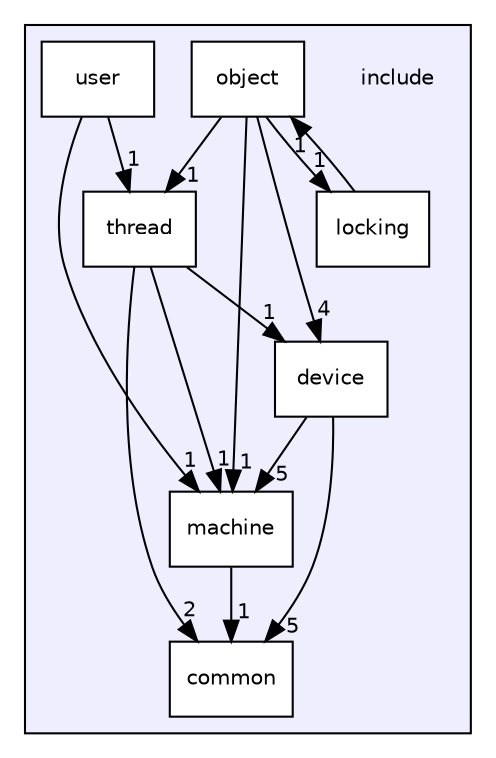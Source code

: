 digraph "include" {
  bgcolor=transparent;
  compound=true
  node [ fontsize="10", fontname="Helvetica"];
  edge [ labelfontsize="10", labelfontname="Helvetica"];
  subgraph clusterdir_d44c64559bbebec7f509842c48db8b23 {
    graph [ bgcolor="#eeeeff", pencolor="black", label="" URL="dir_d44c64559bbebec7f509842c48db8b23.html"];
    dir_d44c64559bbebec7f509842c48db8b23 [shape=plaintext label="include"];
    dir_0966d06610f72609fd9aa4979c2b5a92 [shape=box label="common" color="black" fillcolor="white" style="filled" URL="dir_0966d06610f72609fd9aa4979c2b5a92.html"];
    dir_00639e50a5e06ba932c41b2ae621276d [shape=box label="device" color="black" fillcolor="white" style="filled" URL="dir_00639e50a5e06ba932c41b2ae621276d.html"];
    dir_a04a0d4e811270b309fa577482a10ab0 [shape=box label="locking" color="black" fillcolor="white" style="filled" URL="dir_a04a0d4e811270b309fa577482a10ab0.html"];
    dir_c25c118f76a81c77ceea021073727baa [shape=box label="machine" color="black" fillcolor="white" style="filled" URL="dir_c25c118f76a81c77ceea021073727baa.html"];
    dir_23d5af2e228901f93ce64754cbbfed9f [shape=box label="object" color="black" fillcolor="white" style="filled" URL="dir_23d5af2e228901f93ce64754cbbfed9f.html"];
    dir_ca34dfd472e7f8119d5dbfd07bd79aae [shape=box label="thread" color="black" fillcolor="white" style="filled" URL="dir_ca34dfd472e7f8119d5dbfd07bd79aae.html"];
    dir_2da6b4920bffa0d563fb54046b25229a [shape=box label="user" color="black" fillcolor="white" style="filled" URL="dir_2da6b4920bffa0d563fb54046b25229a.html"];
  }
  dir_00639e50a5e06ba932c41b2ae621276d->dir_c25c118f76a81c77ceea021073727baa [headlabel="5", labeldistance=1.5 headhref="dir_000002_000005.html"];
  dir_00639e50a5e06ba932c41b2ae621276d->dir_0966d06610f72609fd9aa4979c2b5a92 [headlabel="5", labeldistance=1.5 headhref="dir_000002_000001.html"];
  dir_23d5af2e228901f93ce64754cbbfed9f->dir_00639e50a5e06ba932c41b2ae621276d [headlabel="4", labeldistance=1.5 headhref="dir_000003_000002.html"];
  dir_23d5af2e228901f93ce64754cbbfed9f->dir_a04a0d4e811270b309fa577482a10ab0 [headlabel="1", labeldistance=1.5 headhref="dir_000003_000004.html"];
  dir_23d5af2e228901f93ce64754cbbfed9f->dir_ca34dfd472e7f8119d5dbfd07bd79aae [headlabel="1", labeldistance=1.5 headhref="dir_000003_000006.html"];
  dir_23d5af2e228901f93ce64754cbbfed9f->dir_c25c118f76a81c77ceea021073727baa [headlabel="1", labeldistance=1.5 headhref="dir_000003_000005.html"];
  dir_2da6b4920bffa0d563fb54046b25229a->dir_ca34dfd472e7f8119d5dbfd07bd79aae [headlabel="1", labeldistance=1.5 headhref="dir_000007_000006.html"];
  dir_2da6b4920bffa0d563fb54046b25229a->dir_c25c118f76a81c77ceea021073727baa [headlabel="1", labeldistance=1.5 headhref="dir_000007_000005.html"];
  dir_a04a0d4e811270b309fa577482a10ab0->dir_23d5af2e228901f93ce64754cbbfed9f [headlabel="1", labeldistance=1.5 headhref="dir_000004_000003.html"];
  dir_ca34dfd472e7f8119d5dbfd07bd79aae->dir_00639e50a5e06ba932c41b2ae621276d [headlabel="1", labeldistance=1.5 headhref="dir_000006_000002.html"];
  dir_ca34dfd472e7f8119d5dbfd07bd79aae->dir_c25c118f76a81c77ceea021073727baa [headlabel="1", labeldistance=1.5 headhref="dir_000006_000005.html"];
  dir_ca34dfd472e7f8119d5dbfd07bd79aae->dir_0966d06610f72609fd9aa4979c2b5a92 [headlabel="2", labeldistance=1.5 headhref="dir_000006_000001.html"];
  dir_c25c118f76a81c77ceea021073727baa->dir_0966d06610f72609fd9aa4979c2b5a92 [headlabel="1", labeldistance=1.5 headhref="dir_000005_000001.html"];
}
